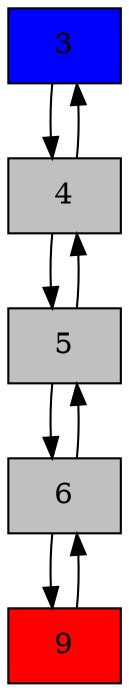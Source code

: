 digraph grafico{
node [style = "filled" shape = "box"]
"<clases.nodoDoble.NodoDoble object at 0x7fb0f6a1c190>" [label = "3" fillcolor = "blue"]
"<clases.nodoDoble.NodoDoble object at 0x7fb0f6a1c190>" -> "<clases.nodoDoble.NodoDoble object at 0x7fb0f6a140d0>"
"<clases.nodoDoble.NodoDoble object at 0x7fb0f6a140d0>" [label = "4" fillcolor = "gray"]
"<clases.nodoDoble.NodoDoble object at 0x7fb0f6a140d0>" -> "<clases.nodoDoble.NodoDoble object at 0x7fb0f6a1c190>"
"<clases.nodoDoble.NodoDoble object at 0x7fb0f6a140d0>" -> "<clases.nodoDoble.NodoDoble object at 0x7fb0f6a1c250>"
"<clases.nodoDoble.NodoDoble object at 0x7fb0f6a1c250>" [label = "5" fillcolor = "gray"]
"<clases.nodoDoble.NodoDoble object at 0x7fb0f6a1c250>" -> "<clases.nodoDoble.NodoDoble object at 0x7fb0f6a140d0>"
"<clases.nodoDoble.NodoDoble object at 0x7fb0f6a1c250>" -> "<clases.nodoDoble.NodoDoble object at 0x7fb0f6a1c100>"
"<clases.nodoDoble.NodoDoble object at 0x7fb0f6a1c100>" [label = "6" fillcolor = "gray"]
"<clases.nodoDoble.NodoDoble object at 0x7fb0f6a1c100>" -> "<clases.nodoDoble.NodoDoble object at 0x7fb0f6a1c250>"
"<clases.nodoDoble.NodoDoble object at 0x7fb0f6a1c100>" -> "<clases.nodoDoble.NodoDoble object at 0x7fb0f6a1c1c0>"
"<clases.nodoDoble.NodoDoble object at 0x7fb0f6a1c1c0>" [label = "9" fillcolor = "red"]
"<clases.nodoDoble.NodoDoble object at 0x7fb0f6a1c1c0>" -> "<clases.nodoDoble.NodoDoble object at 0x7fb0f6a1c100>"
}